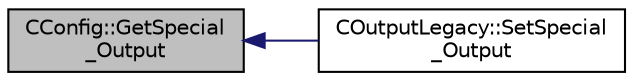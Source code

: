 digraph "CConfig::GetSpecial_Output"
{
  edge [fontname="Helvetica",fontsize="10",labelfontname="Helvetica",labelfontsize="10"];
  node [fontname="Helvetica",fontsize="10",shape=record];
  rankdir="LR";
  Node11637 [label="CConfig::GetSpecial\l_Output",height=0.2,width=0.4,color="black", fillcolor="grey75", style="filled", fontcolor="black"];
  Node11637 -> Node11638 [dir="back",color="midnightblue",fontsize="10",style="solid",fontname="Helvetica"];
  Node11638 [label="COutputLegacy::SetSpecial\l_Output",height=0.2,width=0.4,color="black", fillcolor="white", style="filled",URL="$class_c_output_legacy.html#ab087aa06a268f2a2b96ead0cd32c0c41",tooltip="Writes the special output files. "];
}
